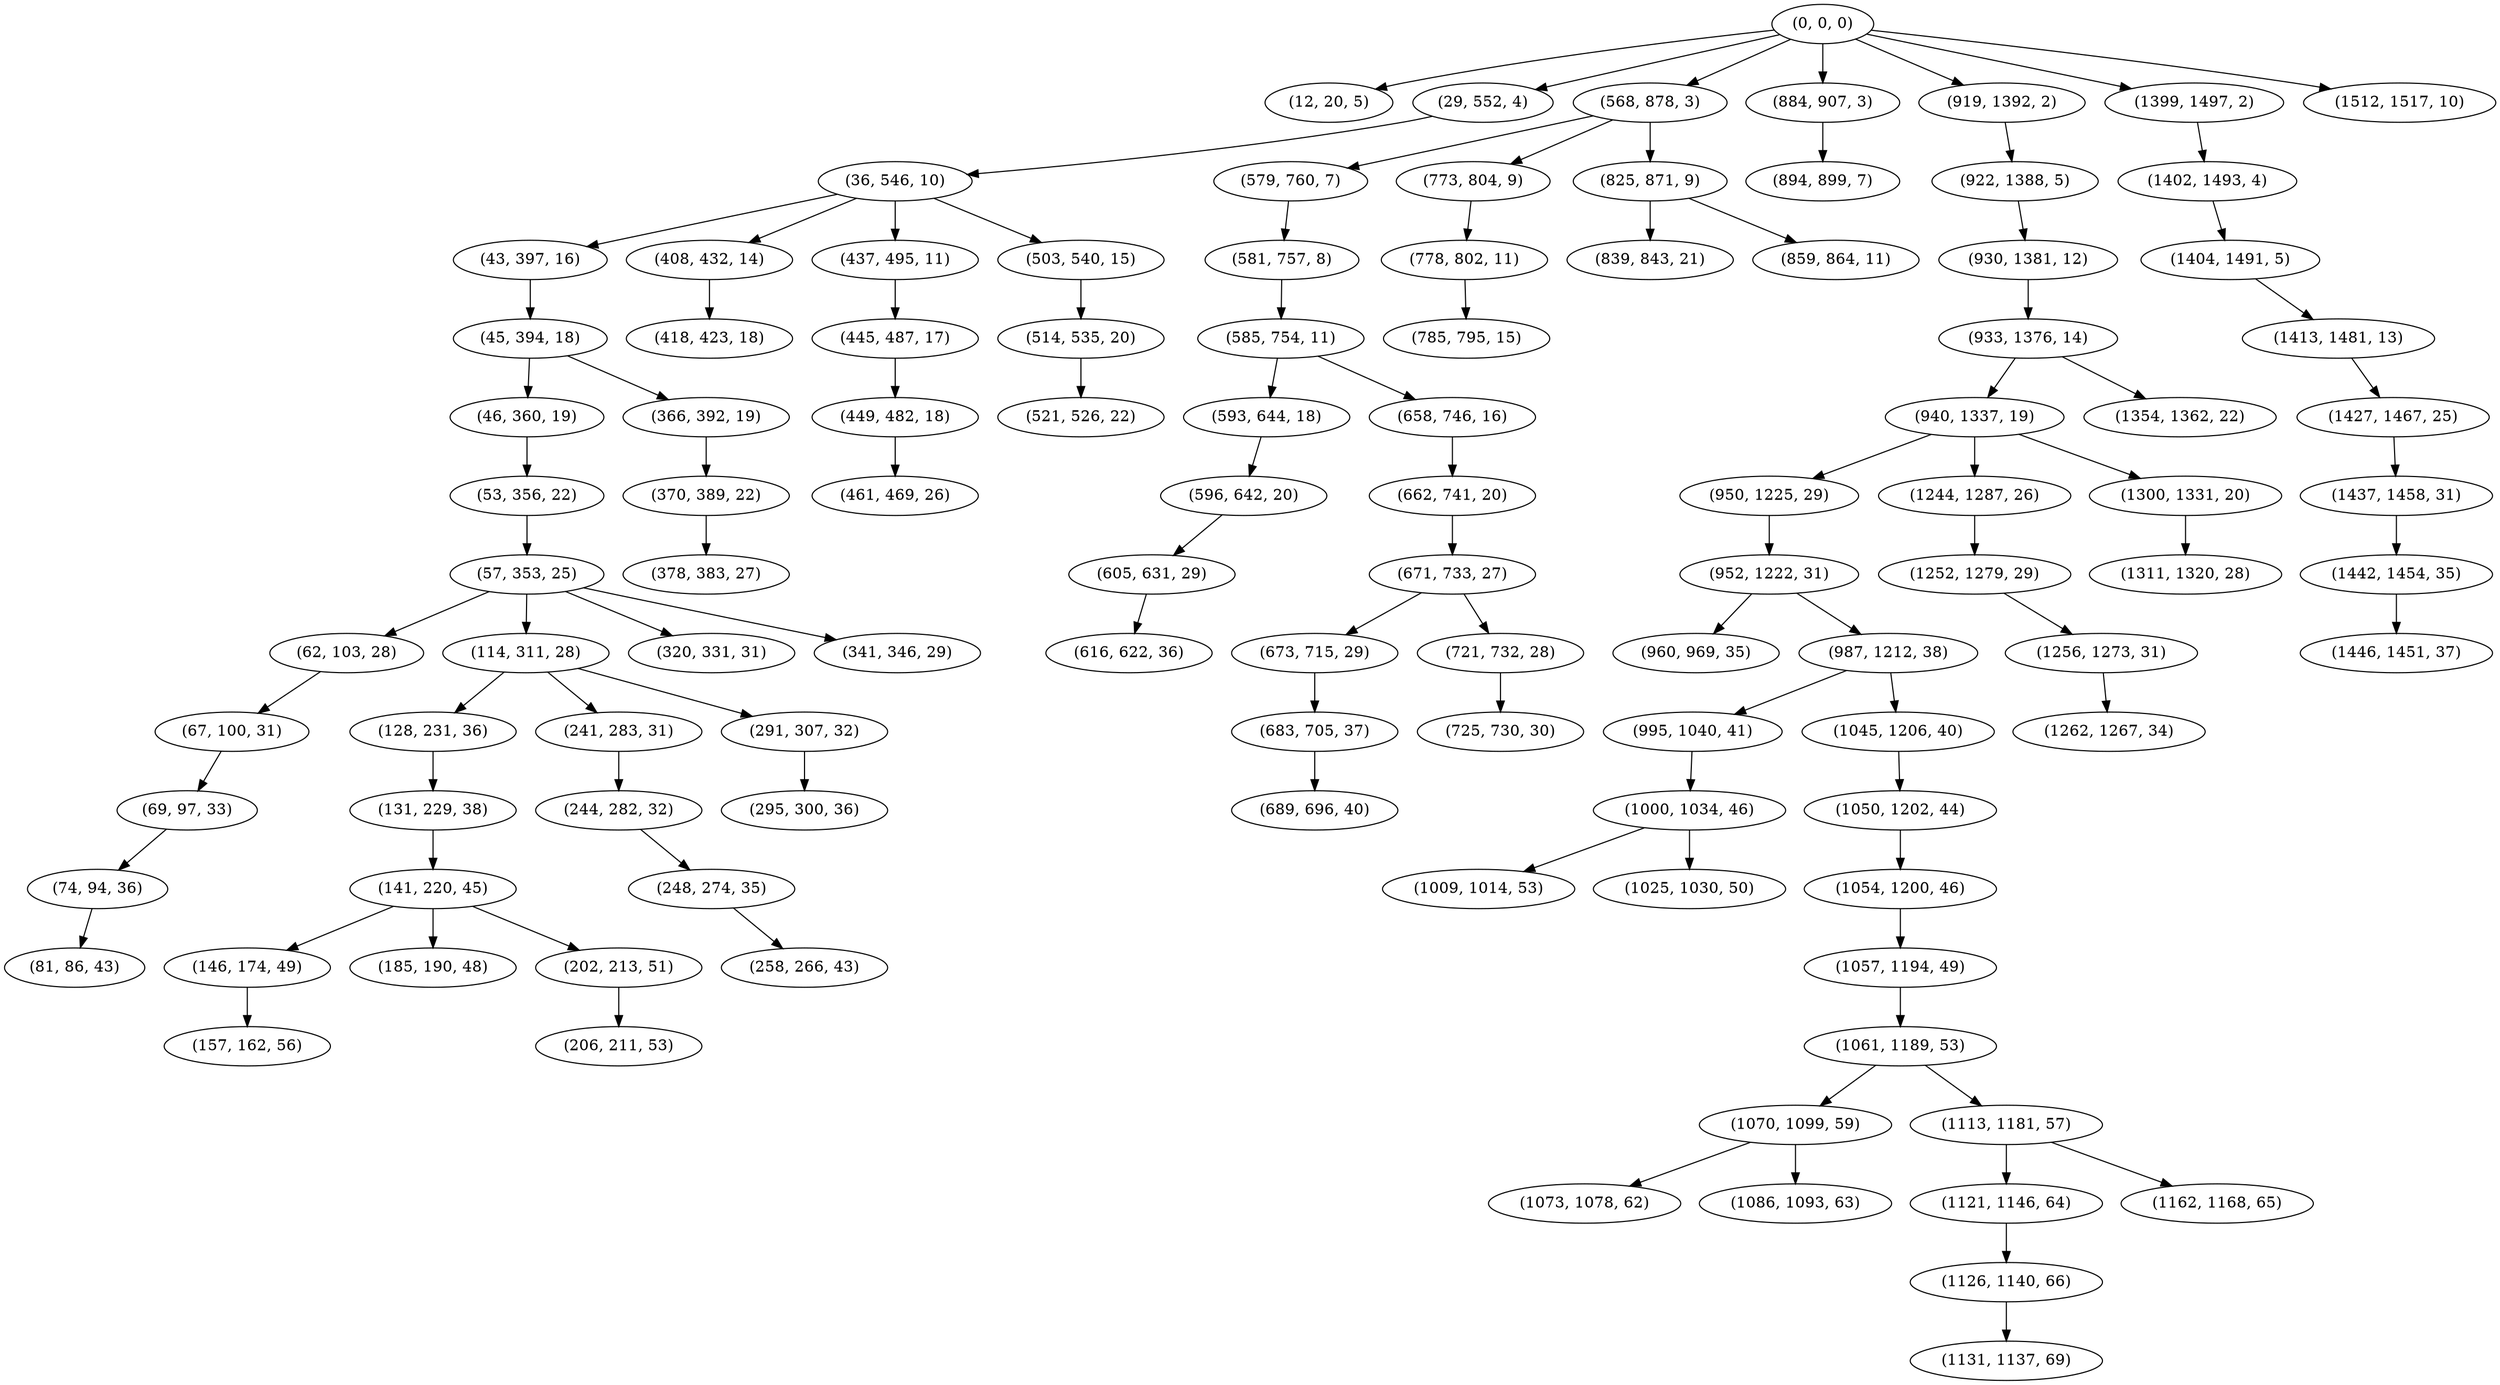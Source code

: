 digraph tree {
    "(0, 0, 0)";
    "(12, 20, 5)";
    "(29, 552, 4)";
    "(36, 546, 10)";
    "(43, 397, 16)";
    "(45, 394, 18)";
    "(46, 360, 19)";
    "(53, 356, 22)";
    "(57, 353, 25)";
    "(62, 103, 28)";
    "(67, 100, 31)";
    "(69, 97, 33)";
    "(74, 94, 36)";
    "(81, 86, 43)";
    "(114, 311, 28)";
    "(128, 231, 36)";
    "(131, 229, 38)";
    "(141, 220, 45)";
    "(146, 174, 49)";
    "(157, 162, 56)";
    "(185, 190, 48)";
    "(202, 213, 51)";
    "(206, 211, 53)";
    "(241, 283, 31)";
    "(244, 282, 32)";
    "(248, 274, 35)";
    "(258, 266, 43)";
    "(291, 307, 32)";
    "(295, 300, 36)";
    "(320, 331, 31)";
    "(341, 346, 29)";
    "(366, 392, 19)";
    "(370, 389, 22)";
    "(378, 383, 27)";
    "(408, 432, 14)";
    "(418, 423, 18)";
    "(437, 495, 11)";
    "(445, 487, 17)";
    "(449, 482, 18)";
    "(461, 469, 26)";
    "(503, 540, 15)";
    "(514, 535, 20)";
    "(521, 526, 22)";
    "(568, 878, 3)";
    "(579, 760, 7)";
    "(581, 757, 8)";
    "(585, 754, 11)";
    "(593, 644, 18)";
    "(596, 642, 20)";
    "(605, 631, 29)";
    "(616, 622, 36)";
    "(658, 746, 16)";
    "(662, 741, 20)";
    "(671, 733, 27)";
    "(673, 715, 29)";
    "(683, 705, 37)";
    "(689, 696, 40)";
    "(721, 732, 28)";
    "(725, 730, 30)";
    "(773, 804, 9)";
    "(778, 802, 11)";
    "(785, 795, 15)";
    "(825, 871, 9)";
    "(839, 843, 21)";
    "(859, 864, 11)";
    "(884, 907, 3)";
    "(894, 899, 7)";
    "(919, 1392, 2)";
    "(922, 1388, 5)";
    "(930, 1381, 12)";
    "(933, 1376, 14)";
    "(940, 1337, 19)";
    "(950, 1225, 29)";
    "(952, 1222, 31)";
    "(960, 969, 35)";
    "(987, 1212, 38)";
    "(995, 1040, 41)";
    "(1000, 1034, 46)";
    "(1009, 1014, 53)";
    "(1025, 1030, 50)";
    "(1045, 1206, 40)";
    "(1050, 1202, 44)";
    "(1054, 1200, 46)";
    "(1057, 1194, 49)";
    "(1061, 1189, 53)";
    "(1070, 1099, 59)";
    "(1073, 1078, 62)";
    "(1086, 1093, 63)";
    "(1113, 1181, 57)";
    "(1121, 1146, 64)";
    "(1126, 1140, 66)";
    "(1131, 1137, 69)";
    "(1162, 1168, 65)";
    "(1244, 1287, 26)";
    "(1252, 1279, 29)";
    "(1256, 1273, 31)";
    "(1262, 1267, 34)";
    "(1300, 1331, 20)";
    "(1311, 1320, 28)";
    "(1354, 1362, 22)";
    "(1399, 1497, 2)";
    "(1402, 1493, 4)";
    "(1404, 1491, 5)";
    "(1413, 1481, 13)";
    "(1427, 1467, 25)";
    "(1437, 1458, 31)";
    "(1442, 1454, 35)";
    "(1446, 1451, 37)";
    "(1512, 1517, 10)";
    "(0, 0, 0)" -> "(12, 20, 5)";
    "(0, 0, 0)" -> "(29, 552, 4)";
    "(0, 0, 0)" -> "(568, 878, 3)";
    "(0, 0, 0)" -> "(884, 907, 3)";
    "(0, 0, 0)" -> "(919, 1392, 2)";
    "(0, 0, 0)" -> "(1399, 1497, 2)";
    "(0, 0, 0)" -> "(1512, 1517, 10)";
    "(29, 552, 4)" -> "(36, 546, 10)";
    "(36, 546, 10)" -> "(43, 397, 16)";
    "(36, 546, 10)" -> "(408, 432, 14)";
    "(36, 546, 10)" -> "(437, 495, 11)";
    "(36, 546, 10)" -> "(503, 540, 15)";
    "(43, 397, 16)" -> "(45, 394, 18)";
    "(45, 394, 18)" -> "(46, 360, 19)";
    "(45, 394, 18)" -> "(366, 392, 19)";
    "(46, 360, 19)" -> "(53, 356, 22)";
    "(53, 356, 22)" -> "(57, 353, 25)";
    "(57, 353, 25)" -> "(62, 103, 28)";
    "(57, 353, 25)" -> "(114, 311, 28)";
    "(57, 353, 25)" -> "(320, 331, 31)";
    "(57, 353, 25)" -> "(341, 346, 29)";
    "(62, 103, 28)" -> "(67, 100, 31)";
    "(67, 100, 31)" -> "(69, 97, 33)";
    "(69, 97, 33)" -> "(74, 94, 36)";
    "(74, 94, 36)" -> "(81, 86, 43)";
    "(114, 311, 28)" -> "(128, 231, 36)";
    "(114, 311, 28)" -> "(241, 283, 31)";
    "(114, 311, 28)" -> "(291, 307, 32)";
    "(128, 231, 36)" -> "(131, 229, 38)";
    "(131, 229, 38)" -> "(141, 220, 45)";
    "(141, 220, 45)" -> "(146, 174, 49)";
    "(141, 220, 45)" -> "(185, 190, 48)";
    "(141, 220, 45)" -> "(202, 213, 51)";
    "(146, 174, 49)" -> "(157, 162, 56)";
    "(202, 213, 51)" -> "(206, 211, 53)";
    "(241, 283, 31)" -> "(244, 282, 32)";
    "(244, 282, 32)" -> "(248, 274, 35)";
    "(248, 274, 35)" -> "(258, 266, 43)";
    "(291, 307, 32)" -> "(295, 300, 36)";
    "(366, 392, 19)" -> "(370, 389, 22)";
    "(370, 389, 22)" -> "(378, 383, 27)";
    "(408, 432, 14)" -> "(418, 423, 18)";
    "(437, 495, 11)" -> "(445, 487, 17)";
    "(445, 487, 17)" -> "(449, 482, 18)";
    "(449, 482, 18)" -> "(461, 469, 26)";
    "(503, 540, 15)" -> "(514, 535, 20)";
    "(514, 535, 20)" -> "(521, 526, 22)";
    "(568, 878, 3)" -> "(579, 760, 7)";
    "(568, 878, 3)" -> "(773, 804, 9)";
    "(568, 878, 3)" -> "(825, 871, 9)";
    "(579, 760, 7)" -> "(581, 757, 8)";
    "(581, 757, 8)" -> "(585, 754, 11)";
    "(585, 754, 11)" -> "(593, 644, 18)";
    "(585, 754, 11)" -> "(658, 746, 16)";
    "(593, 644, 18)" -> "(596, 642, 20)";
    "(596, 642, 20)" -> "(605, 631, 29)";
    "(605, 631, 29)" -> "(616, 622, 36)";
    "(658, 746, 16)" -> "(662, 741, 20)";
    "(662, 741, 20)" -> "(671, 733, 27)";
    "(671, 733, 27)" -> "(673, 715, 29)";
    "(671, 733, 27)" -> "(721, 732, 28)";
    "(673, 715, 29)" -> "(683, 705, 37)";
    "(683, 705, 37)" -> "(689, 696, 40)";
    "(721, 732, 28)" -> "(725, 730, 30)";
    "(773, 804, 9)" -> "(778, 802, 11)";
    "(778, 802, 11)" -> "(785, 795, 15)";
    "(825, 871, 9)" -> "(839, 843, 21)";
    "(825, 871, 9)" -> "(859, 864, 11)";
    "(884, 907, 3)" -> "(894, 899, 7)";
    "(919, 1392, 2)" -> "(922, 1388, 5)";
    "(922, 1388, 5)" -> "(930, 1381, 12)";
    "(930, 1381, 12)" -> "(933, 1376, 14)";
    "(933, 1376, 14)" -> "(940, 1337, 19)";
    "(933, 1376, 14)" -> "(1354, 1362, 22)";
    "(940, 1337, 19)" -> "(950, 1225, 29)";
    "(940, 1337, 19)" -> "(1244, 1287, 26)";
    "(940, 1337, 19)" -> "(1300, 1331, 20)";
    "(950, 1225, 29)" -> "(952, 1222, 31)";
    "(952, 1222, 31)" -> "(960, 969, 35)";
    "(952, 1222, 31)" -> "(987, 1212, 38)";
    "(987, 1212, 38)" -> "(995, 1040, 41)";
    "(987, 1212, 38)" -> "(1045, 1206, 40)";
    "(995, 1040, 41)" -> "(1000, 1034, 46)";
    "(1000, 1034, 46)" -> "(1009, 1014, 53)";
    "(1000, 1034, 46)" -> "(1025, 1030, 50)";
    "(1045, 1206, 40)" -> "(1050, 1202, 44)";
    "(1050, 1202, 44)" -> "(1054, 1200, 46)";
    "(1054, 1200, 46)" -> "(1057, 1194, 49)";
    "(1057, 1194, 49)" -> "(1061, 1189, 53)";
    "(1061, 1189, 53)" -> "(1070, 1099, 59)";
    "(1061, 1189, 53)" -> "(1113, 1181, 57)";
    "(1070, 1099, 59)" -> "(1073, 1078, 62)";
    "(1070, 1099, 59)" -> "(1086, 1093, 63)";
    "(1113, 1181, 57)" -> "(1121, 1146, 64)";
    "(1113, 1181, 57)" -> "(1162, 1168, 65)";
    "(1121, 1146, 64)" -> "(1126, 1140, 66)";
    "(1126, 1140, 66)" -> "(1131, 1137, 69)";
    "(1244, 1287, 26)" -> "(1252, 1279, 29)";
    "(1252, 1279, 29)" -> "(1256, 1273, 31)";
    "(1256, 1273, 31)" -> "(1262, 1267, 34)";
    "(1300, 1331, 20)" -> "(1311, 1320, 28)";
    "(1399, 1497, 2)" -> "(1402, 1493, 4)";
    "(1402, 1493, 4)" -> "(1404, 1491, 5)";
    "(1404, 1491, 5)" -> "(1413, 1481, 13)";
    "(1413, 1481, 13)" -> "(1427, 1467, 25)";
    "(1427, 1467, 25)" -> "(1437, 1458, 31)";
    "(1437, 1458, 31)" -> "(1442, 1454, 35)";
    "(1442, 1454, 35)" -> "(1446, 1451, 37)";
}
